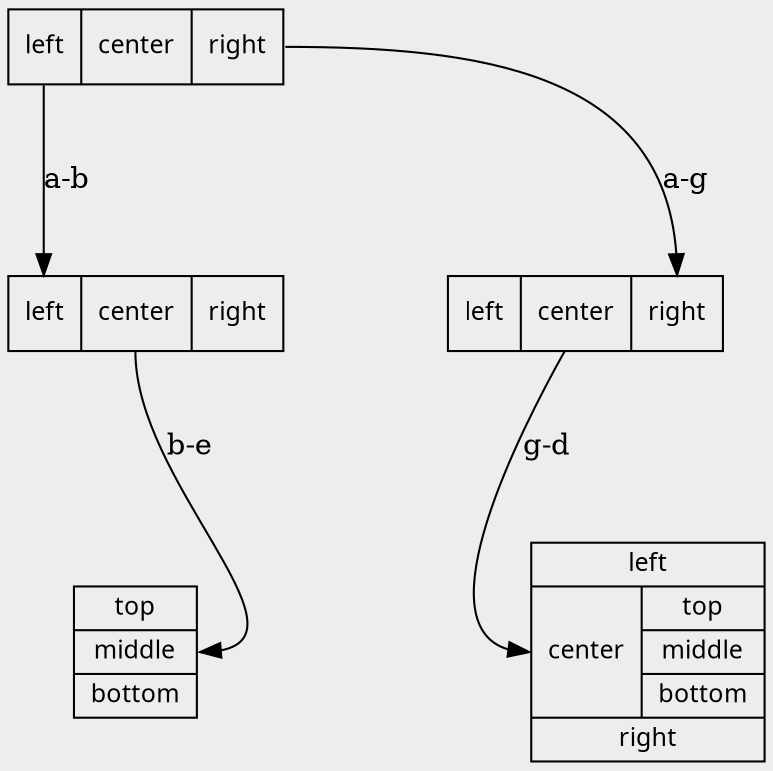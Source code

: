 
digraph graph_name {
  graph [
    charset = "UTF-8",
    bgcolor = "#EDEDED",
    rankdir = TB,
    nodesep = 1.1,
    ranksep = 1.05
  ];

  node [
    shape = record,
    fontname = "Migu 1M",
    fontsize = 12,
  ];

  // node define
  alpha [label = "<pl>left|center|<pr>right"];
  beta [label = "<pl>left|<pc>center|<pr>right"];
  gamma [label = "left|center|<pr>right"];
  delta [label = "{left|{<pc>center|{top|middle|bottom}}|right}}"];
  epsilon [label = "{top|<pm>middle|bottom}"];

  // edge define
  alpha:pl -> beta:pl [ label = "a-b", weight = 2.0];
  alpha:pr -> gamma:pr [label = "a-g", weight = 1.0];
  beta:pc -> epsilon:pm [label = "b-e"];
  gamma -> delta:pc [label = "g-d"];
}
